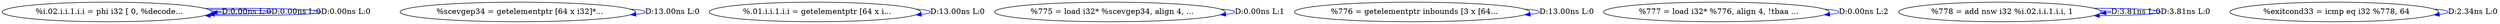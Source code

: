 digraph {
Node0x4195960[label="  %i.02.i.i.1.i.i = phi i32 [ 0, %decode..."];
Node0x4195960 -> Node0x4195960[label="D:0.00ns L:0",color=blue];
Node0x4195960 -> Node0x4195960[label="D:0.00ns L:0",color=blue];
Node0x4195960 -> Node0x4195960[label="D:0.00ns L:0",color=blue];
Node0x4195aa0[label="  %scevgep34 = getelementptr [64 x i32]*..."];
Node0x4195aa0 -> Node0x4195aa0[label="D:13.00ns L:0",color=blue];
Node0x4195be0[label="  %.01.i.i.1.i.i = getelementptr [64 x i..."];
Node0x4195be0 -> Node0x4195be0[label="D:13.00ns L:0",color=blue];
Node0x4195d20[label="  %775 = load i32* %scevgep34, align 4, ..."];
Node0x4195d20 -> Node0x4195d20[label="D:0.00ns L:1",color=blue];
Node0x4195e60[label="  %776 = getelementptr inbounds [3 x [64..."];
Node0x4195e60 -> Node0x4195e60[label="D:13.00ns L:0",color=blue];
Node0x4195fa0[label="  %777 = load i32* %776, align 4, !tbaa ..."];
Node0x4195fa0 -> Node0x4195fa0[label="D:0.00ns L:2",color=blue];
Node0x4196220[label="  %778 = add nsw i32 %i.02.i.i.1.i.i, 1"];
Node0x4196220 -> Node0x4196220[label="D:3.81ns L:0",color=blue];
Node0x4196220 -> Node0x4196220[label="D:3.81ns L:0",color=blue];
Node0x4196360[label="  %exitcond33 = icmp eq i32 %778, 64"];
Node0x4196360 -> Node0x4196360[label="D:2.34ns L:0",color=blue];
}
